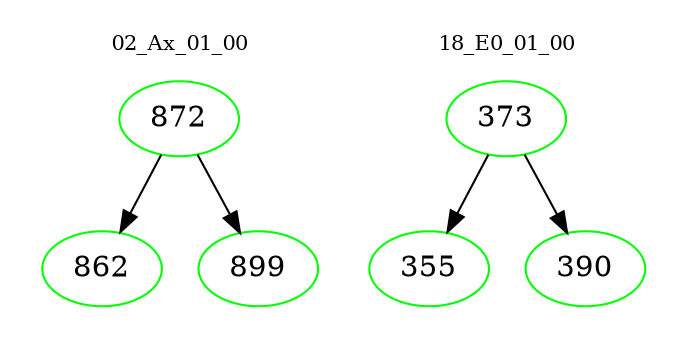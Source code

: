 digraph{
subgraph cluster_0 {
color = white
label = "02_Ax_01_00";
fontsize=10;
T0_872 [label="872", color="green"]
T0_872 -> T0_862 [color="black"]
T0_862 [label="862", color="green"]
T0_872 -> T0_899 [color="black"]
T0_899 [label="899", color="green"]
}
subgraph cluster_1 {
color = white
label = "18_E0_01_00";
fontsize=10;
T1_373 [label="373", color="green"]
T1_373 -> T1_355 [color="black"]
T1_355 [label="355", color="green"]
T1_373 -> T1_390 [color="black"]
T1_390 [label="390", color="green"]
}
}
